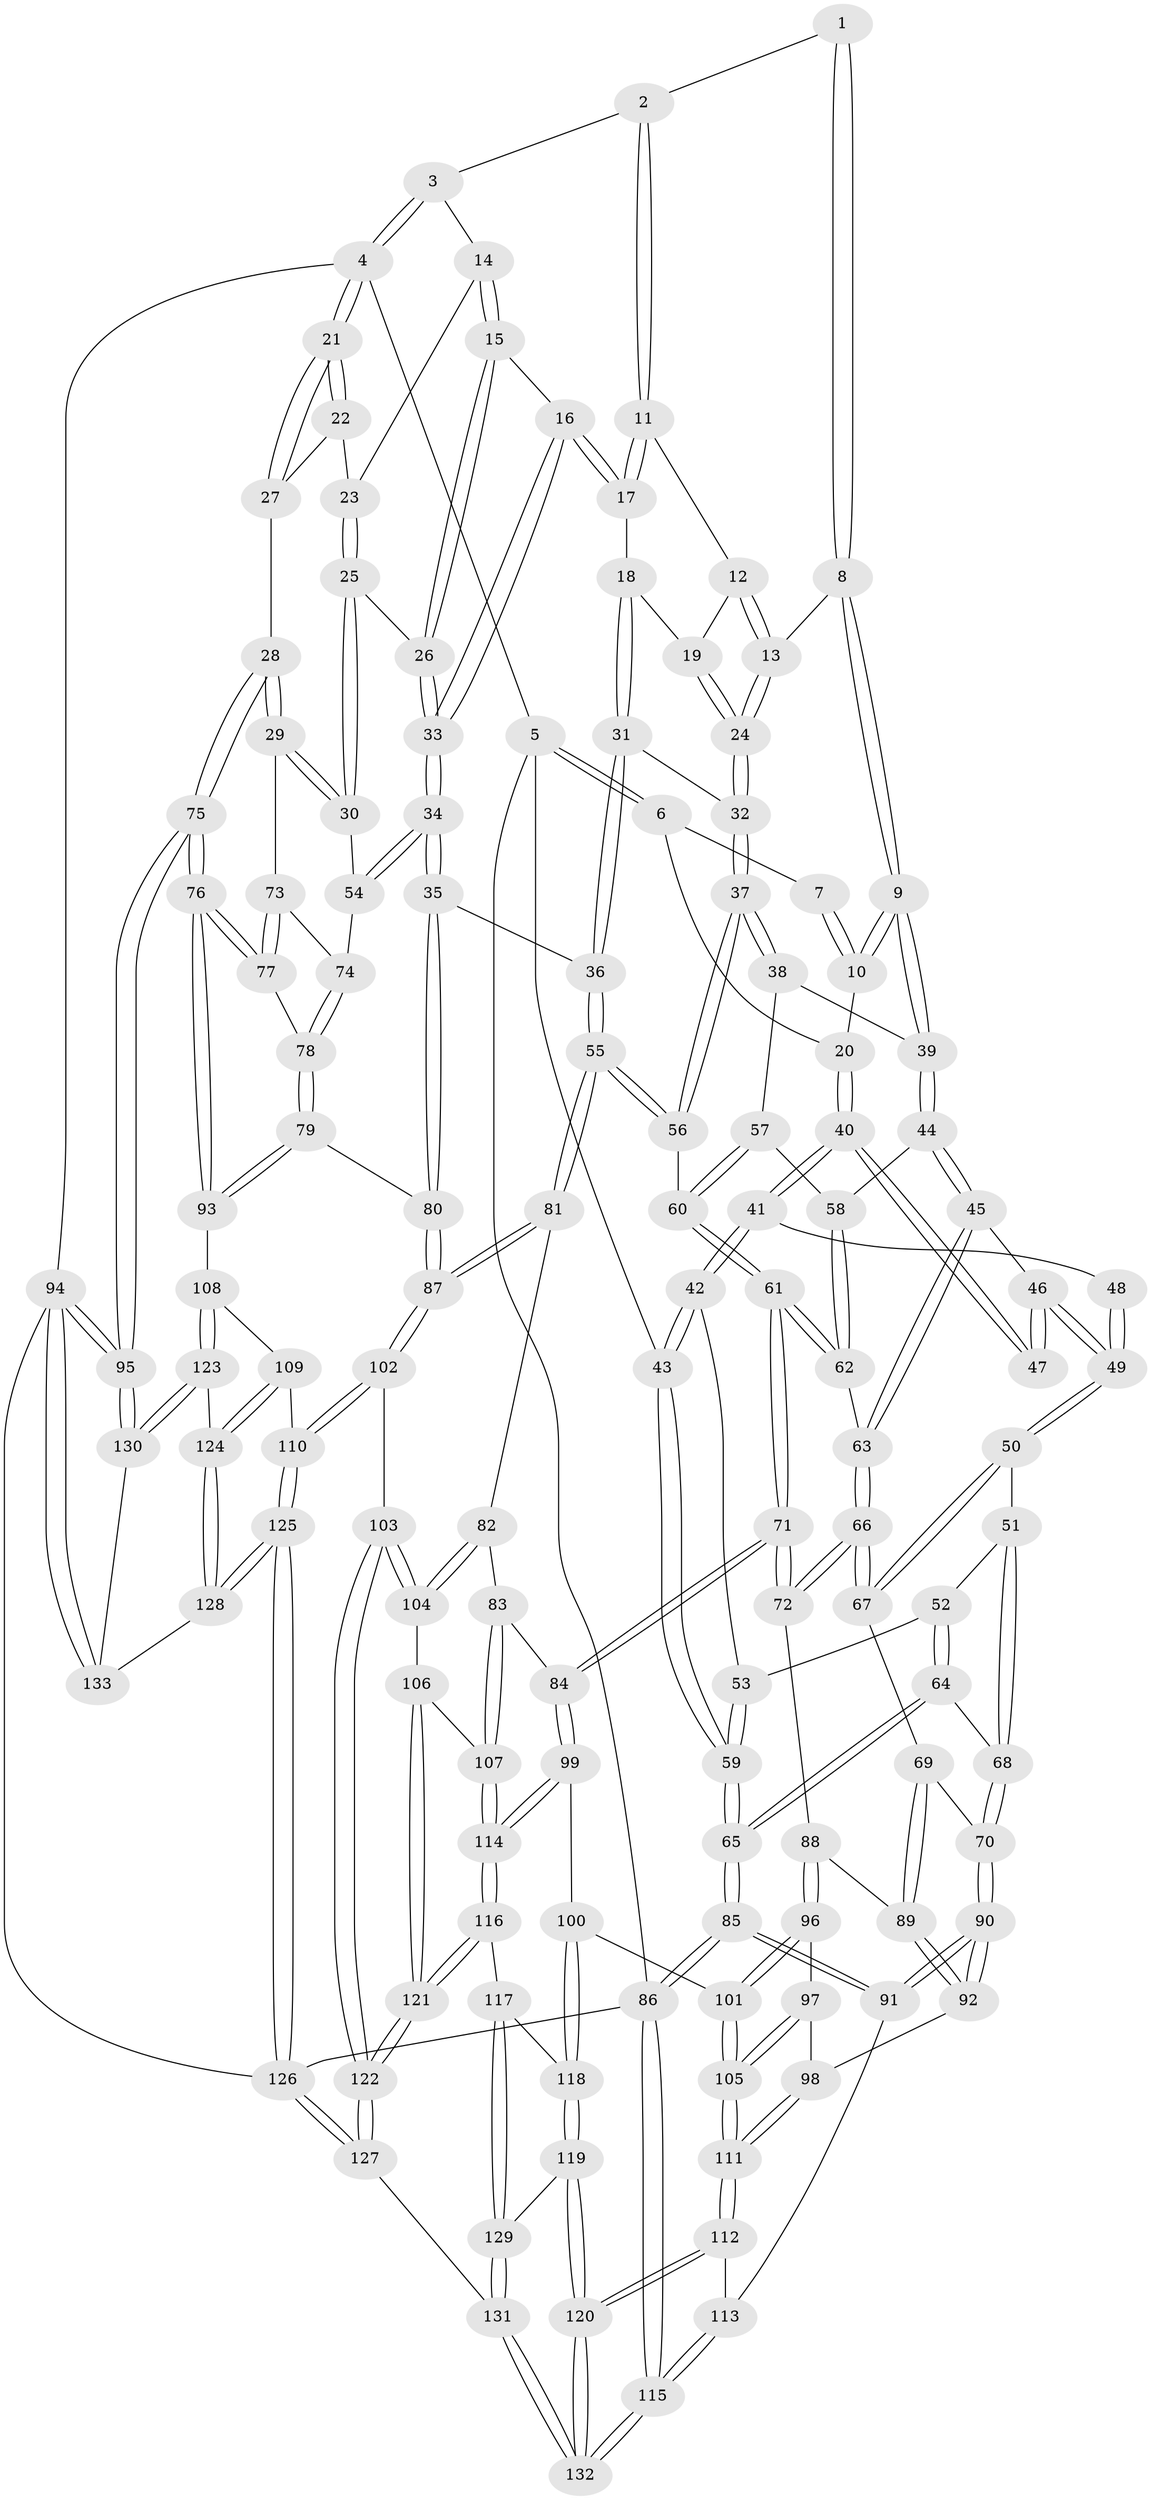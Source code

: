 // Generated by graph-tools (version 1.1) at 2025/59/03/09/25 04:59:40]
// undirected, 133 vertices, 329 edges
graph export_dot {
graph [start="1"]
  node [color=gray90,style=filled];
  1 [pos="+0.410665955734597+0"];
  2 [pos="+0.5934535170909407+0"];
  3 [pos="+0.8621992924653847+0"];
  4 [pos="+1+0"];
  5 [pos="+0+0"];
  6 [pos="+0+0"];
  7 [pos="+0.13458757565912863+0"];
  8 [pos="+0.35418916678416795+0.13689260943527473"];
  9 [pos="+0.3025673444027729+0.1594378647174894"];
  10 [pos="+0.2829048846796025+0.1577480291664767"];
  11 [pos="+0.598542291458152+0"];
  12 [pos="+0.46336986223516335+0.13049769601116698"];
  13 [pos="+0.4100853117372997+0.16816225844516716"];
  14 [pos="+0.839406559021172+0.10400839882110398"];
  15 [pos="+0.7100536778441379+0.1620934861172542"];
  16 [pos="+0.707420899996711+0.16191278636068934"];
  17 [pos="+0.6294744867390386+0.1090606893610409"];
  18 [pos="+0.5935067277132521+0.16306517455135133"];
  19 [pos="+0.5335247528350315+0.1654528800454901"];
  20 [pos="+0.23182261261569798+0.16970613385430353"];
  21 [pos="+1+0"];
  22 [pos="+0.8797658904515383+0.15396243343077506"];
  23 [pos="+0.8780206289681322+0.15367374807249082"];
  24 [pos="+0.4272819883035176+0.1949619960919502"];
  25 [pos="+0.831368861374412+0.25477496578986525"];
  26 [pos="+0.776645404235092+0.22237340917682755"];
  27 [pos="+1+0.27532621813632696"];
  28 [pos="+1+0.2869550967785429"];
  29 [pos="+1+0.3238335123565426"];
  30 [pos="+0.8407383466613945+0.29965288426926817"];
  31 [pos="+0.5649494934108321+0.2508445482519627"];
  32 [pos="+0.45240396184167353+0.26374806983761734"];
  33 [pos="+0.6781041952109574+0.3463852858041174"];
  34 [pos="+0.6736109645601942+0.3650407076108679"];
  35 [pos="+0.6692870459282556+0.3671788741885221"];
  36 [pos="+0.6496246699230248+0.37312316025971926"];
  37 [pos="+0.4397333812836185+0.28935374470677383"];
  38 [pos="+0.38738295571429193+0.29723279163360533"];
  39 [pos="+0.31446905184371915+0.25140325865682833"];
  40 [pos="+0.21696890904228663+0.1811658948066163"];
  41 [pos="+0.09545381383420316+0.19764222564126016"];
  42 [pos="+0.0953967781782532+0.1976417001334239"];
  43 [pos="+0+0"];
  44 [pos="+0.2686799351149193+0.3194428288659622"];
  45 [pos="+0.25770629257119004+0.324038220503841"];
  46 [pos="+0.23269349472903791+0.32470335401115213"];
  47 [pos="+0.21995412261921327+0.24279015484578945"];
  48 [pos="+0.16639153837724657+0.2714683197647949"];
  49 [pos="+0.20052293016113037+0.3478455919794866"];
  50 [pos="+0.19355564914157994+0.3550156601070916"];
  51 [pos="+0.1439999661333118+0.34520824487772694"];
  52 [pos="+0.11323361391580114+0.3300872541422029"];
  53 [pos="+0.0973738251940965+0.29733117221004846"];
  54 [pos="+0.7821091904074394+0.3631822726294796"];
  55 [pos="+0.5895831348397658+0.4454671769045543"];
  56 [pos="+0.4634268248248909+0.3902872933597763"];
  57 [pos="+0.3515742377722611+0.3298532886691935"];
  58 [pos="+0.3376578330701457+0.3371585930880345"];
  59 [pos="+0+0.36017753632039834"];
  60 [pos="+0.41161114863066994+0.42086697147086"];
  61 [pos="+0.4052126571388441+0.42591755967780837"];
  62 [pos="+0.33757459444176663+0.4057045115876114"];
  63 [pos="+0.31073537656222094+0.41399816096808156"];
  64 [pos="+0+0.4396725544720186"];
  65 [pos="+0+0.4134161462700085"];
  66 [pos="+0.2598292557130619+0.4711687168810164"];
  67 [pos="+0.20183228257851357+0.4206332696849911"];
  68 [pos="+0.07179583448845267+0.4833127265450473"];
  69 [pos="+0.12671572791744937+0.4684791583725942"];
  70 [pos="+0.07765166588124485+0.48763462155752874"];
  71 [pos="+0.38283016363286276+0.5225028921334557"];
  72 [pos="+0.26676875821564594+0.49978638122543956"];
  73 [pos="+0.9400283781827421+0.4020981560522787"];
  74 [pos="+0.8169528678486855+0.4151609896961567"];
  75 [pos="+1+0.6286077093387321"];
  76 [pos="+1+0.6233877171571646"];
  77 [pos="+0.9122522078912391+0.4692656291460603"];
  78 [pos="+0.8364260071612815+0.4993868412055758"];
  79 [pos="+0.8240226464736382+0.5434312562747218"];
  80 [pos="+0.7985252630080913+0.5634918239940755"];
  81 [pos="+0.5889954695792803+0.46334476595557367"];
  82 [pos="+0.5781591924155254+0.4877775675513536"];
  83 [pos="+0.49907785347729694+0.5615491991909214"];
  84 [pos="+0.4179833817515352+0.5764951550795036"];
  85 [pos="+0+0.6030277661189061"];
  86 [pos="+0+1"];
  87 [pos="+0.7797042600985135+0.5859989526753568"];
  88 [pos="+0.25715687615854765+0.5159952452862903"];
  89 [pos="+0.22241370828167262+0.5312808043131375"];
  90 [pos="+0.11198453925868675+0.5909546311945748"];
  91 [pos="+0.08582476207881565+0.6270484143698605"];
  92 [pos="+0.1387051632892684+0.5908164245089368"];
  93 [pos="+1+0.6245048738053552"];
  94 [pos="+1+1"];
  95 [pos="+1+0.6921428985228938"];
  96 [pos="+0.2707004403500516+0.582441633314985"];
  97 [pos="+0.22253670436094575+0.6047702372520576"];
  98 [pos="+0.14209537599912375+0.5930586818665299"];
  99 [pos="+0.37773323351464505+0.6580006599745525"];
  100 [pos="+0.3552368012932797+0.6642822091373946"];
  101 [pos="+0.3190847996080678+0.6695174312593634"];
  102 [pos="+0.7620113078197103+0.6634992181924346"];
  103 [pos="+0.6843620208244501+0.6806009569561742"];
  104 [pos="+0.6554611827981212+0.6722566481657571"];
  105 [pos="+0.26845389784518414+0.7050581812414105"];
  106 [pos="+0.5752971411821428+0.6919107055072433"];
  107 [pos="+0.546487841297045+0.6664029502225906"];
  108 [pos="+0.8756806424700918+0.6949501413672938"];
  109 [pos="+0.8345924544014962+0.6997661752030114"];
  110 [pos="+0.7734695568065932+0.6758755047363039"];
  111 [pos="+0.26064543727813133+0.7117138899403058"];
  112 [pos="+0.24671859394952297+0.7371281879413408"];
  113 [pos="+0.0896149078007709+0.6778762917972337"];
  114 [pos="+0.4145422365802521+0.6961893825777575"];
  115 [pos="+0+1"];
  116 [pos="+0.44539254654396654+0.7592681541077532"];
  117 [pos="+0.4228277407601507+0.7760779817979891"];
  118 [pos="+0.35692717608462354+0.7781533522925155"];
  119 [pos="+0.3215274913726079+0.8186456554174159"];
  120 [pos="+0.23066646579532865+0.8432892738783471"];
  121 [pos="+0.5192865062863739+0.8056993402430885"];
  122 [pos="+0.6027067686530905+1"];
  123 [pos="+0.9419738096969055+0.7987536893181246"];
  124 [pos="+0.8691076728019483+0.797689916782787"];
  125 [pos="+0.7575440858317493+0.9627526556454312"];
  126 [pos="+0.6738056606295023+1"];
  127 [pos="+0.6054321574334569+1"];
  128 [pos="+0.7898727822641545+0.9358840331169479"];
  129 [pos="+0.38359237965013626+0.8220936918801466"];
  130 [pos="+0.959202035022246+0.8035000576671947"];
  131 [pos="+0.4997057159249991+1"];
  132 [pos="+0.049270317353845725+1"];
  133 [pos="+0.9235276439407997+0.8821400242400608"];
  1 -- 2;
  1 -- 8;
  1 -- 8;
  2 -- 3;
  2 -- 11;
  2 -- 11;
  3 -- 4;
  3 -- 4;
  3 -- 14;
  4 -- 5;
  4 -- 21;
  4 -- 21;
  4 -- 94;
  5 -- 6;
  5 -- 6;
  5 -- 43;
  5 -- 86;
  6 -- 7;
  6 -- 20;
  7 -- 10;
  7 -- 10;
  8 -- 9;
  8 -- 9;
  8 -- 13;
  9 -- 10;
  9 -- 10;
  9 -- 39;
  9 -- 39;
  10 -- 20;
  11 -- 12;
  11 -- 17;
  11 -- 17;
  12 -- 13;
  12 -- 13;
  12 -- 19;
  13 -- 24;
  13 -- 24;
  14 -- 15;
  14 -- 15;
  14 -- 23;
  15 -- 16;
  15 -- 26;
  15 -- 26;
  16 -- 17;
  16 -- 17;
  16 -- 33;
  16 -- 33;
  17 -- 18;
  18 -- 19;
  18 -- 31;
  18 -- 31;
  19 -- 24;
  19 -- 24;
  20 -- 40;
  20 -- 40;
  21 -- 22;
  21 -- 22;
  21 -- 27;
  21 -- 27;
  22 -- 23;
  22 -- 27;
  23 -- 25;
  23 -- 25;
  24 -- 32;
  24 -- 32;
  25 -- 26;
  25 -- 30;
  25 -- 30;
  26 -- 33;
  26 -- 33;
  27 -- 28;
  28 -- 29;
  28 -- 29;
  28 -- 75;
  28 -- 75;
  29 -- 30;
  29 -- 30;
  29 -- 73;
  30 -- 54;
  31 -- 32;
  31 -- 36;
  31 -- 36;
  32 -- 37;
  32 -- 37;
  33 -- 34;
  33 -- 34;
  34 -- 35;
  34 -- 35;
  34 -- 54;
  34 -- 54;
  35 -- 36;
  35 -- 80;
  35 -- 80;
  36 -- 55;
  36 -- 55;
  37 -- 38;
  37 -- 38;
  37 -- 56;
  37 -- 56;
  38 -- 39;
  38 -- 57;
  39 -- 44;
  39 -- 44;
  40 -- 41;
  40 -- 41;
  40 -- 47;
  40 -- 47;
  41 -- 42;
  41 -- 42;
  41 -- 48;
  42 -- 43;
  42 -- 43;
  42 -- 53;
  43 -- 59;
  43 -- 59;
  44 -- 45;
  44 -- 45;
  44 -- 58;
  45 -- 46;
  45 -- 63;
  45 -- 63;
  46 -- 47;
  46 -- 47;
  46 -- 49;
  46 -- 49;
  48 -- 49;
  48 -- 49;
  49 -- 50;
  49 -- 50;
  50 -- 51;
  50 -- 67;
  50 -- 67;
  51 -- 52;
  51 -- 68;
  51 -- 68;
  52 -- 53;
  52 -- 64;
  52 -- 64;
  53 -- 59;
  53 -- 59;
  54 -- 74;
  55 -- 56;
  55 -- 56;
  55 -- 81;
  55 -- 81;
  56 -- 60;
  57 -- 58;
  57 -- 60;
  57 -- 60;
  58 -- 62;
  58 -- 62;
  59 -- 65;
  59 -- 65;
  60 -- 61;
  60 -- 61;
  61 -- 62;
  61 -- 62;
  61 -- 71;
  61 -- 71;
  62 -- 63;
  63 -- 66;
  63 -- 66;
  64 -- 65;
  64 -- 65;
  64 -- 68;
  65 -- 85;
  65 -- 85;
  66 -- 67;
  66 -- 67;
  66 -- 72;
  66 -- 72;
  67 -- 69;
  68 -- 70;
  68 -- 70;
  69 -- 70;
  69 -- 89;
  69 -- 89;
  70 -- 90;
  70 -- 90;
  71 -- 72;
  71 -- 72;
  71 -- 84;
  71 -- 84;
  72 -- 88;
  73 -- 74;
  73 -- 77;
  73 -- 77;
  74 -- 78;
  74 -- 78;
  75 -- 76;
  75 -- 76;
  75 -- 95;
  75 -- 95;
  76 -- 77;
  76 -- 77;
  76 -- 93;
  76 -- 93;
  77 -- 78;
  78 -- 79;
  78 -- 79;
  79 -- 80;
  79 -- 93;
  79 -- 93;
  80 -- 87;
  80 -- 87;
  81 -- 82;
  81 -- 87;
  81 -- 87;
  82 -- 83;
  82 -- 104;
  82 -- 104;
  83 -- 84;
  83 -- 107;
  83 -- 107;
  84 -- 99;
  84 -- 99;
  85 -- 86;
  85 -- 86;
  85 -- 91;
  85 -- 91;
  86 -- 115;
  86 -- 115;
  86 -- 126;
  87 -- 102;
  87 -- 102;
  88 -- 89;
  88 -- 96;
  88 -- 96;
  89 -- 92;
  89 -- 92;
  90 -- 91;
  90 -- 91;
  90 -- 92;
  90 -- 92;
  91 -- 113;
  92 -- 98;
  93 -- 108;
  94 -- 95;
  94 -- 95;
  94 -- 133;
  94 -- 133;
  94 -- 126;
  95 -- 130;
  95 -- 130;
  96 -- 97;
  96 -- 101;
  96 -- 101;
  97 -- 98;
  97 -- 105;
  97 -- 105;
  98 -- 111;
  98 -- 111;
  99 -- 100;
  99 -- 114;
  99 -- 114;
  100 -- 101;
  100 -- 118;
  100 -- 118;
  101 -- 105;
  101 -- 105;
  102 -- 103;
  102 -- 110;
  102 -- 110;
  103 -- 104;
  103 -- 104;
  103 -- 122;
  103 -- 122;
  104 -- 106;
  105 -- 111;
  105 -- 111;
  106 -- 107;
  106 -- 121;
  106 -- 121;
  107 -- 114;
  107 -- 114;
  108 -- 109;
  108 -- 123;
  108 -- 123;
  109 -- 110;
  109 -- 124;
  109 -- 124;
  110 -- 125;
  110 -- 125;
  111 -- 112;
  111 -- 112;
  112 -- 113;
  112 -- 120;
  112 -- 120;
  113 -- 115;
  113 -- 115;
  114 -- 116;
  114 -- 116;
  115 -- 132;
  115 -- 132;
  116 -- 117;
  116 -- 121;
  116 -- 121;
  117 -- 118;
  117 -- 129;
  117 -- 129;
  118 -- 119;
  118 -- 119;
  119 -- 120;
  119 -- 120;
  119 -- 129;
  120 -- 132;
  120 -- 132;
  121 -- 122;
  121 -- 122;
  122 -- 127;
  122 -- 127;
  123 -- 124;
  123 -- 130;
  123 -- 130;
  124 -- 128;
  124 -- 128;
  125 -- 126;
  125 -- 126;
  125 -- 128;
  125 -- 128;
  126 -- 127;
  126 -- 127;
  127 -- 131;
  128 -- 133;
  129 -- 131;
  129 -- 131;
  130 -- 133;
  131 -- 132;
  131 -- 132;
}

